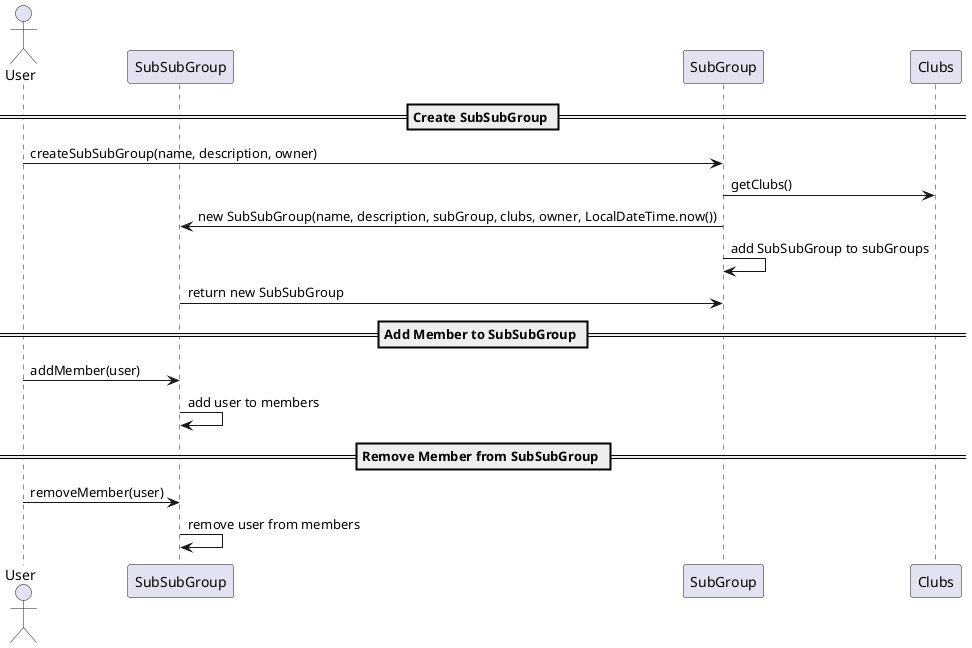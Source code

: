 @startuml
actor User
participant SubSubGroup
participant SubGroup
participant Clubs

== Create SubSubGroup ==

User -> SubGroup: createSubSubGroup(name, description, owner)
SubGroup -> Clubs: getClubs()
SubGroup -> SubSubGroup: new SubSubGroup(name, description, subGroup, clubs, owner, LocalDateTime.now())
SubGroup -> SubGroup: add SubSubGroup to subGroups
SubSubGroup -> SubGroup: return new SubSubGroup

== Add Member to SubSubGroup ==

User -> SubSubGroup: addMember(user)
SubSubGroup -> SubSubGroup: add user to members

== Remove Member from SubSubGroup ==

User -> SubSubGroup: removeMember(user)
SubSubGroup -> SubSubGroup: remove user from members

@enduml